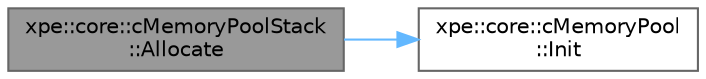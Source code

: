 digraph "xpe::core::cMemoryPoolStack::Allocate"
{
 // LATEX_PDF_SIZE
  bgcolor="transparent";
  edge [fontname=Helvetica,fontsize=10,labelfontname=Helvetica,labelfontsize=10];
  node [fontname=Helvetica,fontsize=10,shape=box,height=0.2,width=0.4];
  rankdir="LR";
  Node1 [id="Node000001",label="xpe::core::cMemoryPoolStack\l::Allocate",height=0.2,width=0.4,color="gray40", fillcolor="grey60", style="filled", fontcolor="black",tooltip=" "];
  Node1 -> Node2 [id="edge2_Node000001_Node000002",color="steelblue1",style="solid",tooltip=" "];
  Node2 [id="Node000002",label="xpe::core::cMemoryPool\l::Init",height=0.2,width=0.4,color="grey40", fillcolor="white", style="filled",URL="$classxpe_1_1core_1_1c_memory_pool.html#a758ddd40c10e6e5b8bfebd17245dac75",tooltip=" "];
}
